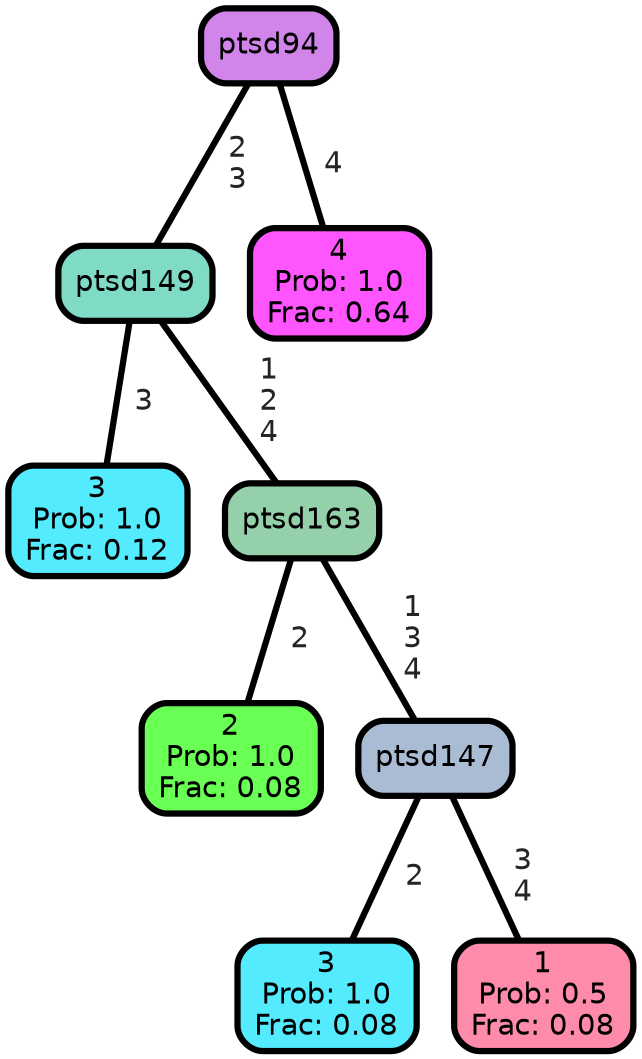 graph Tree {
node [shape=box, style="filled, rounded",color="black",penwidth="3",fontcolor="black",                 fontname=helvetica] ;
graph [ranksep="0 equally", splines=straight,                 bgcolor=transparent, dpi=200] ;
edge [fontname=helvetica, fontweight=bold,fontcolor=grey14,color=black] ;
0 [label="3
Prob: 1.0
Frac: 0.12", fillcolor="#55ebff"] ;
1 [label="ptsd149", fillcolor="#7fdac6"] ;
2 [label="2
Prob: 1.0
Frac: 0.08", fillcolor="#6aff55"] ;
3 [label="ptsd163", fillcolor="#94d1aa"] ;
4 [label="3
Prob: 1.0
Frac: 0.08", fillcolor="#55ebff"] ;
5 [label="ptsd147", fillcolor="#aabbd4"] ;
6 [label="1
Prob: 0.5
Frac: 0.08", fillcolor="#ff8baa"] ;
7 [label="ptsd94", fillcolor="#d184ea"] ;
8 [label="4
Prob: 1.0
Frac: 0.64", fillcolor="#ff55ff"] ;
1 -- 0 [label=" 3",penwidth=3] ;
1 -- 3 [label=" 1\n 2\n 4",penwidth=3] ;
3 -- 2 [label=" 2",penwidth=3] ;
3 -- 5 [label=" 1\n 3\n 4",penwidth=3] ;
5 -- 4 [label=" 2",penwidth=3] ;
5 -- 6 [label=" 3\n 4",penwidth=3] ;
7 -- 1 [label=" 2\n 3",penwidth=3] ;
7 -- 8 [label=" 4",penwidth=3] ;
{rank = same;}}